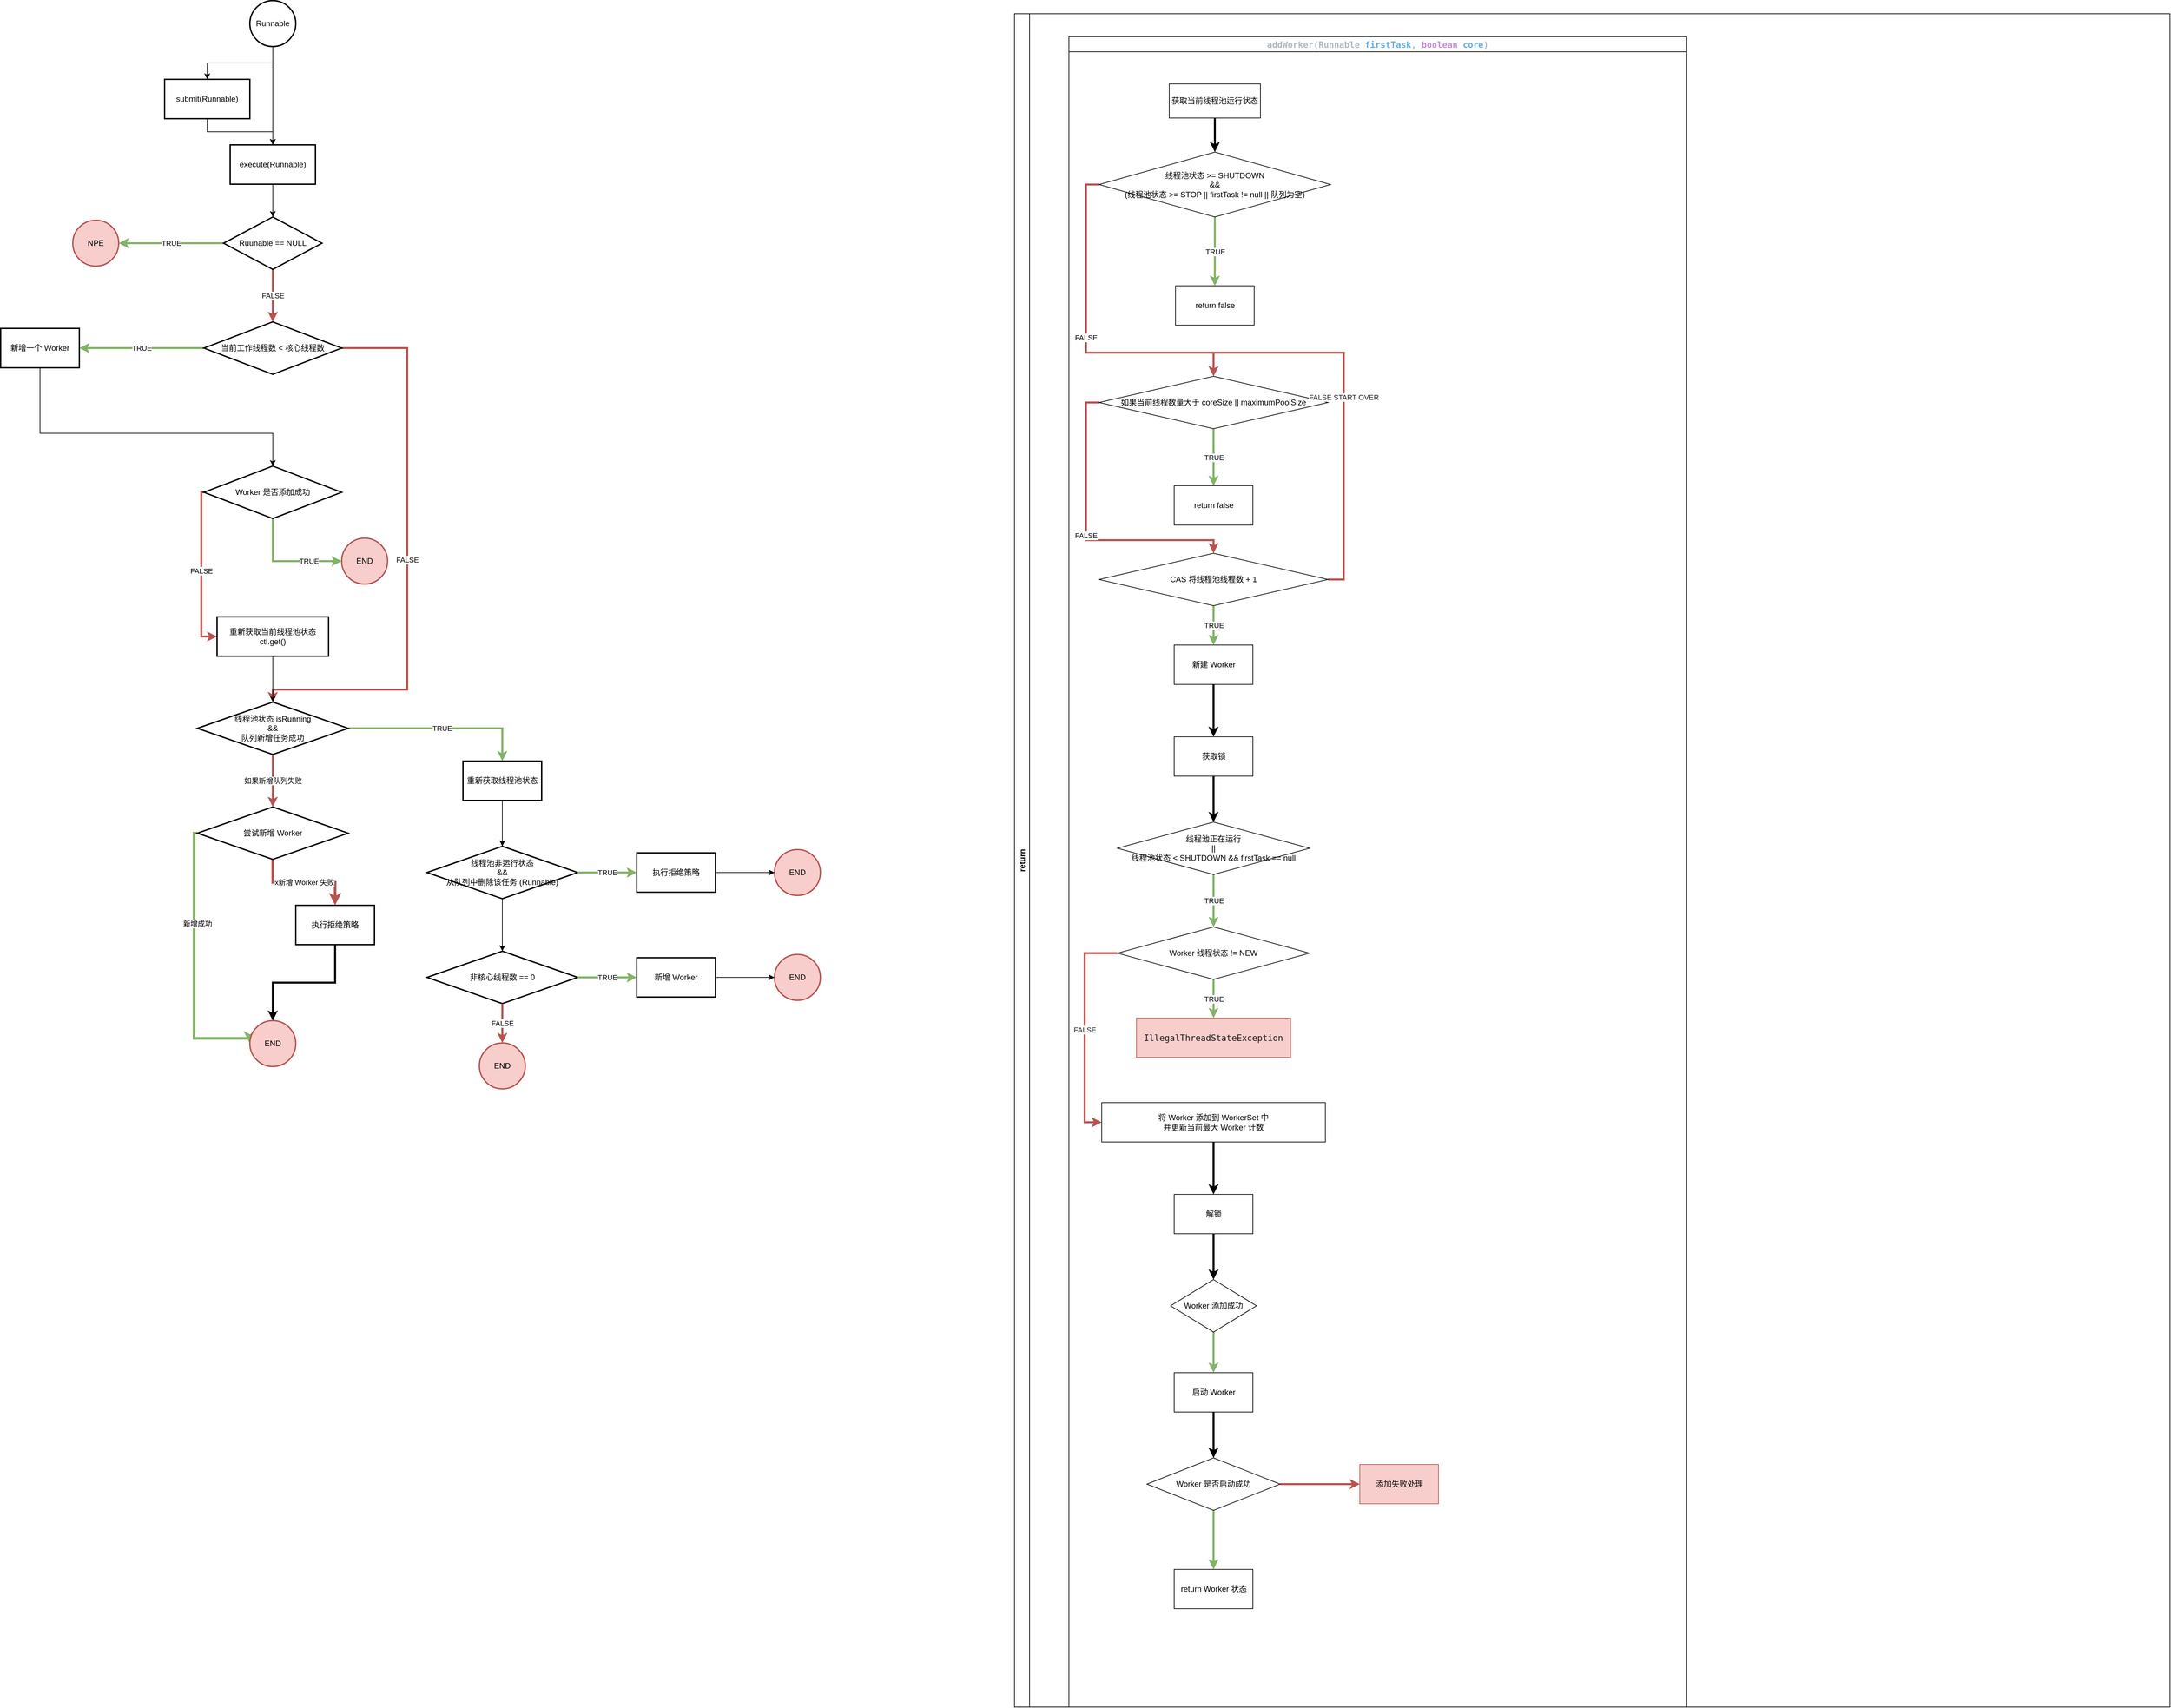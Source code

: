 <mxfile version="20.8.13" type="github">
  <diagram id="C5RBs43oDa-KdzZeNtuy" name="Page-1">
    <mxGraphModel dx="2420" dy="857" grid="0" gridSize="10" guides="1" tooltips="1" connect="1" arrows="1" fold="1" page="1" pageScale="1" pageWidth="827" pageHeight="1169" math="0" shadow="0">
      <root>
        <mxCell id="WIyWlLk6GJQsqaUBKTNV-0" />
        <mxCell id="WIyWlLk6GJQsqaUBKTNV-1" parent="WIyWlLk6GJQsqaUBKTNV-0" />
        <mxCell id="JscV2f2QoPjZ4ivwFRaJ-3" value="" style="edgeStyle=orthogonalEdgeStyle;rounded=0;orthogonalLoop=1;jettySize=auto;html=1;" parent="WIyWlLk6GJQsqaUBKTNV-1" source="JscV2f2QoPjZ4ivwFRaJ-1" target="JscV2f2QoPjZ4ivwFRaJ-2" edge="1">
          <mxGeometry relative="1" as="geometry" />
        </mxCell>
        <mxCell id="JscV2f2QoPjZ4ivwFRaJ-5" style="edgeStyle=orthogonalEdgeStyle;rounded=0;orthogonalLoop=1;jettySize=auto;html=1;" parent="WIyWlLk6GJQsqaUBKTNV-1" source="JscV2f2QoPjZ4ivwFRaJ-1" target="JscV2f2QoPjZ4ivwFRaJ-4" edge="1">
          <mxGeometry relative="1" as="geometry" />
        </mxCell>
        <mxCell id="JscV2f2QoPjZ4ivwFRaJ-1" value="Runnable" style="strokeWidth=2;html=1;shape=mxgraph.flowchart.start_2;whiteSpace=wrap;rounded=0;" parent="WIyWlLk6GJQsqaUBKTNV-1" vertex="1">
          <mxGeometry x="150" y="10" width="70" height="70" as="geometry" />
        </mxCell>
        <mxCell id="JscV2f2QoPjZ4ivwFRaJ-7" value="" style="edgeStyle=orthogonalEdgeStyle;rounded=0;orthogonalLoop=1;jettySize=auto;html=1;" parent="WIyWlLk6GJQsqaUBKTNV-1" source="JscV2f2QoPjZ4ivwFRaJ-2" target="JscV2f2QoPjZ4ivwFRaJ-6" edge="1">
          <mxGeometry relative="1" as="geometry" />
        </mxCell>
        <mxCell id="JscV2f2QoPjZ4ivwFRaJ-2" value="execute(Runnable)" style="whiteSpace=wrap;html=1;strokeWidth=2;rounded=0;" parent="WIyWlLk6GJQsqaUBKTNV-1" vertex="1">
          <mxGeometry x="120" y="230" width="130" height="60" as="geometry" />
        </mxCell>
        <mxCell id="JscV2f2QoPjZ4ivwFRaJ-8" style="edgeStyle=orthogonalEdgeStyle;rounded=0;orthogonalLoop=1;jettySize=auto;html=1;entryX=0.5;entryY=0;entryDx=0;entryDy=0;" parent="WIyWlLk6GJQsqaUBKTNV-1" source="JscV2f2QoPjZ4ivwFRaJ-4" target="JscV2f2QoPjZ4ivwFRaJ-2" edge="1">
          <mxGeometry relative="1" as="geometry" />
        </mxCell>
        <mxCell id="JscV2f2QoPjZ4ivwFRaJ-4" value="submit(Runnable)" style="whiteSpace=wrap;html=1;strokeWidth=2;rounded=0;" parent="WIyWlLk6GJQsqaUBKTNV-1" vertex="1">
          <mxGeometry x="20" y="130" width="130" height="60" as="geometry" />
        </mxCell>
        <mxCell id="JscV2f2QoPjZ4ivwFRaJ-10" value="TRUE" style="edgeStyle=orthogonalEdgeStyle;rounded=0;orthogonalLoop=1;jettySize=auto;html=1;strokeWidth=3;fillColor=#d5e8d4;strokeColor=#82b366;" parent="WIyWlLk6GJQsqaUBKTNV-1" source="JscV2f2QoPjZ4ivwFRaJ-6" target="JscV2f2QoPjZ4ivwFRaJ-9" edge="1">
          <mxGeometry relative="1" as="geometry" />
        </mxCell>
        <mxCell id="JscV2f2QoPjZ4ivwFRaJ-14" value="FALSE" style="edgeStyle=orthogonalEdgeStyle;rounded=0;orthogonalLoop=1;jettySize=auto;html=1;fillColor=#f8cecc;strokeColor=#b85450;strokeWidth=3;" parent="WIyWlLk6GJQsqaUBKTNV-1" source="JscV2f2QoPjZ4ivwFRaJ-6" target="JscV2f2QoPjZ4ivwFRaJ-13" edge="1">
          <mxGeometry relative="1" as="geometry" />
        </mxCell>
        <mxCell id="JscV2f2QoPjZ4ivwFRaJ-6" value="Ruunable == NULL" style="rhombus;whiteSpace=wrap;html=1;strokeWidth=2;rounded=0;" parent="WIyWlLk6GJQsqaUBKTNV-1" vertex="1">
          <mxGeometry x="110" y="340" width="150" height="80" as="geometry" />
        </mxCell>
        <mxCell id="JscV2f2QoPjZ4ivwFRaJ-9" value="NPE" style="strokeWidth=2;html=1;shape=mxgraph.flowchart.start_2;whiteSpace=wrap;fillColor=#f8cecc;strokeColor=#b85450;rounded=0;" parent="WIyWlLk6GJQsqaUBKTNV-1" vertex="1">
          <mxGeometry x="-120" y="345" width="70" height="70" as="geometry" />
        </mxCell>
        <mxCell id="JscV2f2QoPjZ4ivwFRaJ-16" value="TRUE" style="edgeStyle=orthogonalEdgeStyle;rounded=0;orthogonalLoop=1;jettySize=auto;html=1;fillColor=#d5e8d4;strokeColor=#82b366;strokeWidth=3;" parent="WIyWlLk6GJQsqaUBKTNV-1" source="JscV2f2QoPjZ4ivwFRaJ-13" target="JscV2f2QoPjZ4ivwFRaJ-15" edge="1">
          <mxGeometry relative="1" as="geometry" />
        </mxCell>
        <mxCell id="JscV2f2QoPjZ4ivwFRaJ-28" value="FALSE" style="edgeStyle=orthogonalEdgeStyle;rounded=0;orthogonalLoop=1;jettySize=auto;html=1;fillColor=#f8cecc;strokeColor=#b85450;strokeWidth=3;" parent="WIyWlLk6GJQsqaUBKTNV-1" source="JscV2f2QoPjZ4ivwFRaJ-13" target="JscV2f2QoPjZ4ivwFRaJ-26" edge="1">
          <mxGeometry relative="1" as="geometry">
            <Array as="points">
              <mxPoint x="390" y="540" />
              <mxPoint x="390" y="1061" />
              <mxPoint x="185" y="1061" />
            </Array>
          </mxGeometry>
        </mxCell>
        <mxCell id="JscV2f2QoPjZ4ivwFRaJ-13" value="当前工作线程数 &amp;lt; 核心线程数" style="rhombus;whiteSpace=wrap;html=1;strokeWidth=2;rounded=0;" parent="WIyWlLk6GJQsqaUBKTNV-1" vertex="1">
          <mxGeometry x="80" y="500" width="210" height="80" as="geometry" />
        </mxCell>
        <mxCell id="JscV2f2QoPjZ4ivwFRaJ-18" value="" style="edgeStyle=orthogonalEdgeStyle;rounded=0;orthogonalLoop=1;jettySize=auto;html=1;" parent="WIyWlLk6GJQsqaUBKTNV-1" source="JscV2f2QoPjZ4ivwFRaJ-15" target="JscV2f2QoPjZ4ivwFRaJ-17" edge="1">
          <mxGeometry relative="1" as="geometry">
            <Array as="points">
              <mxPoint x="-170" y="670" />
            </Array>
          </mxGeometry>
        </mxCell>
        <mxCell id="JscV2f2QoPjZ4ivwFRaJ-15" value="新增一个 Worker" style="whiteSpace=wrap;html=1;strokeWidth=2;rounded=0;" parent="WIyWlLk6GJQsqaUBKTNV-1" vertex="1">
          <mxGeometry x="-230" y="510" width="120" height="60" as="geometry" />
        </mxCell>
        <mxCell id="JscV2f2QoPjZ4ivwFRaJ-20" value="FALSE" style="edgeStyle=orthogonalEdgeStyle;rounded=0;orthogonalLoop=1;jettySize=auto;html=1;fillColor=#f8cecc;strokeColor=#b85450;strokeWidth=3;" parent="WIyWlLk6GJQsqaUBKTNV-1" source="JscV2f2QoPjZ4ivwFRaJ-17" target="JscV2f2QoPjZ4ivwFRaJ-19" edge="1">
          <mxGeometry relative="1" as="geometry">
            <Array as="points">
              <mxPoint x="76" y="760" />
              <mxPoint x="76" y="980" />
            </Array>
          </mxGeometry>
        </mxCell>
        <mxCell id="JscV2f2QoPjZ4ivwFRaJ-22" value="TRUE" style="edgeStyle=orthogonalEdgeStyle;rounded=0;orthogonalLoop=1;jettySize=auto;html=1;entryX=0;entryY=0.5;entryDx=0;entryDy=0;entryPerimeter=0;fillColor=#d5e8d4;strokeColor=#82b366;strokeWidth=3;" parent="WIyWlLk6GJQsqaUBKTNV-1" source="JscV2f2QoPjZ4ivwFRaJ-17" target="JscV2f2QoPjZ4ivwFRaJ-23" edge="1">
          <mxGeometry x="0.412" relative="1" as="geometry">
            <mxPoint x="270" y="860" as="targetPoint" />
            <mxPoint as="offset" />
          </mxGeometry>
        </mxCell>
        <mxCell id="JscV2f2QoPjZ4ivwFRaJ-17" value="Worker 是否添加成功" style="rhombus;whiteSpace=wrap;html=1;strokeWidth=2;rounded=0;" parent="WIyWlLk6GJQsqaUBKTNV-1" vertex="1">
          <mxGeometry x="80" y="720" width="210" height="80" as="geometry" />
        </mxCell>
        <mxCell id="JscV2f2QoPjZ4ivwFRaJ-27" value="" style="edgeStyle=orthogonalEdgeStyle;rounded=0;orthogonalLoop=1;jettySize=auto;html=1;" parent="WIyWlLk6GJQsqaUBKTNV-1" source="JscV2f2QoPjZ4ivwFRaJ-19" target="JscV2f2QoPjZ4ivwFRaJ-26" edge="1">
          <mxGeometry relative="1" as="geometry" />
        </mxCell>
        <mxCell id="JscV2f2QoPjZ4ivwFRaJ-19" value="重新获取当前线程池状态&lt;br&gt;ctl.get()" style="whiteSpace=wrap;html=1;strokeWidth=2;rounded=0;" parent="WIyWlLk6GJQsqaUBKTNV-1" vertex="1">
          <mxGeometry x="100" y="950" width="170" height="60" as="geometry" />
        </mxCell>
        <mxCell id="JscV2f2QoPjZ4ivwFRaJ-23" value="END" style="strokeWidth=2;html=1;shape=mxgraph.flowchart.start_2;whiteSpace=wrap;fillColor=#f8cecc;strokeColor=#b85450;rounded=0;" parent="WIyWlLk6GJQsqaUBKTNV-1" vertex="1">
          <mxGeometry x="290" y="830" width="70" height="70" as="geometry" />
        </mxCell>
        <mxCell id="JscV2f2QoPjZ4ivwFRaJ-30" value="TRUE" style="edgeStyle=orthogonalEdgeStyle;rounded=0;orthogonalLoop=1;jettySize=auto;html=1;fillColor=#d5e8d4;strokeColor=#82b366;strokeWidth=3;" parent="WIyWlLk6GJQsqaUBKTNV-1" source="JscV2f2QoPjZ4ivwFRaJ-26" target="JscV2f2QoPjZ4ivwFRaJ-29" edge="1">
          <mxGeometry relative="1" as="geometry" />
        </mxCell>
        <mxCell id="JscV2f2QoPjZ4ivwFRaJ-50" value="如果新增队列失败" style="edgeStyle=orthogonalEdgeStyle;rounded=0;orthogonalLoop=1;jettySize=auto;html=1;fillColor=#f8cecc;strokeColor=#b85450;strokeWidth=3;" parent="WIyWlLk6GJQsqaUBKTNV-1" source="JscV2f2QoPjZ4ivwFRaJ-26" target="JscV2f2QoPjZ4ivwFRaJ-49" edge="1">
          <mxGeometry relative="1" as="geometry" />
        </mxCell>
        <mxCell id="JscV2f2QoPjZ4ivwFRaJ-26" value="线程池状态 isRunning&lt;br&gt;&amp;amp;&amp;amp;&lt;br&gt;队列新增任务成功" style="rhombus;whiteSpace=wrap;html=1;strokeWidth=2;rounded=0;" parent="WIyWlLk6GJQsqaUBKTNV-1" vertex="1">
          <mxGeometry x="70" y="1080" width="230" height="80" as="geometry" />
        </mxCell>
        <mxCell id="JscV2f2QoPjZ4ivwFRaJ-48" value="" style="group;rounded=0;" parent="WIyWlLk6GJQsqaUBKTNV-1" vertex="1" connectable="0">
          <mxGeometry x="420" y="1170" width="600" height="500" as="geometry" />
        </mxCell>
        <mxCell id="JscV2f2QoPjZ4ivwFRaJ-29" value="重新获取线程池状态" style="whiteSpace=wrap;html=1;strokeWidth=2;rounded=0;" parent="JscV2f2QoPjZ4ivwFRaJ-48" vertex="1">
          <mxGeometry x="55" width="120" height="60" as="geometry" />
        </mxCell>
        <mxCell id="JscV2f2QoPjZ4ivwFRaJ-31" value="线程池非运行状态&lt;br&gt;&amp;amp;&amp;amp;&lt;br&gt;从队列中删除该任务 (Runnable)" style="rhombus;whiteSpace=wrap;html=1;strokeWidth=2;rounded=0;" parent="JscV2f2QoPjZ4ivwFRaJ-48" vertex="1">
          <mxGeometry y="130" width="230" height="80" as="geometry" />
        </mxCell>
        <mxCell id="JscV2f2QoPjZ4ivwFRaJ-32" value="" style="edgeStyle=orthogonalEdgeStyle;rounded=0;orthogonalLoop=1;jettySize=auto;html=1;" parent="JscV2f2QoPjZ4ivwFRaJ-48" source="JscV2f2QoPjZ4ivwFRaJ-29" target="JscV2f2QoPjZ4ivwFRaJ-31" edge="1">
          <mxGeometry relative="1" as="geometry" />
        </mxCell>
        <mxCell id="JscV2f2QoPjZ4ivwFRaJ-35" value="执行拒绝策略" style="whiteSpace=wrap;html=1;strokeWidth=2;rounded=0;" parent="JscV2f2QoPjZ4ivwFRaJ-48" vertex="1">
          <mxGeometry x="320" y="140" width="120" height="60" as="geometry" />
        </mxCell>
        <mxCell id="JscV2f2QoPjZ4ivwFRaJ-36" value="TRUE" style="edgeStyle=orthogonalEdgeStyle;rounded=0;orthogonalLoop=1;jettySize=auto;html=1;fillColor=#d5e8d4;strokeColor=#82b366;strokeWidth=3;" parent="JscV2f2QoPjZ4ivwFRaJ-48" source="JscV2f2QoPjZ4ivwFRaJ-31" target="JscV2f2QoPjZ4ivwFRaJ-35" edge="1">
          <mxGeometry relative="1" as="geometry" />
        </mxCell>
        <mxCell id="JscV2f2QoPjZ4ivwFRaJ-37" value="END" style="strokeWidth=2;html=1;shape=mxgraph.flowchart.start_2;whiteSpace=wrap;fillColor=#f8cecc;strokeColor=#b85450;rounded=0;" parent="JscV2f2QoPjZ4ivwFRaJ-48" vertex="1">
          <mxGeometry x="530" y="135" width="70" height="70" as="geometry" />
        </mxCell>
        <mxCell id="JscV2f2QoPjZ4ivwFRaJ-38" style="edgeStyle=orthogonalEdgeStyle;rounded=0;orthogonalLoop=1;jettySize=auto;html=1;" parent="JscV2f2QoPjZ4ivwFRaJ-48" source="JscV2f2QoPjZ4ivwFRaJ-35" target="JscV2f2QoPjZ4ivwFRaJ-37" edge="1">
          <mxGeometry relative="1" as="geometry" />
        </mxCell>
        <mxCell id="JscV2f2QoPjZ4ivwFRaJ-39" value="非核心线程数 == 0" style="rhombus;whiteSpace=wrap;html=1;strokeWidth=2;rounded=0;" parent="JscV2f2QoPjZ4ivwFRaJ-48" vertex="1">
          <mxGeometry y="290" width="230" height="80" as="geometry" />
        </mxCell>
        <mxCell id="JscV2f2QoPjZ4ivwFRaJ-40" value="" style="edgeStyle=orthogonalEdgeStyle;rounded=0;orthogonalLoop=1;jettySize=auto;html=1;" parent="JscV2f2QoPjZ4ivwFRaJ-48" source="JscV2f2QoPjZ4ivwFRaJ-31" target="JscV2f2QoPjZ4ivwFRaJ-39" edge="1">
          <mxGeometry relative="1" as="geometry" />
        </mxCell>
        <mxCell id="JscV2f2QoPjZ4ivwFRaJ-41" value="新增 Worker" style="whiteSpace=wrap;html=1;strokeWidth=2;rounded=0;" parent="JscV2f2QoPjZ4ivwFRaJ-48" vertex="1">
          <mxGeometry x="320" y="300" width="120" height="60" as="geometry" />
        </mxCell>
        <mxCell id="JscV2f2QoPjZ4ivwFRaJ-42" value="TRUE" style="edgeStyle=orthogonalEdgeStyle;rounded=0;orthogonalLoop=1;jettySize=auto;html=1;fillColor=#d5e8d4;strokeColor=#82b366;strokeWidth=3;" parent="JscV2f2QoPjZ4ivwFRaJ-48" source="JscV2f2QoPjZ4ivwFRaJ-39" target="JscV2f2QoPjZ4ivwFRaJ-41" edge="1">
          <mxGeometry relative="1" as="geometry" />
        </mxCell>
        <mxCell id="JscV2f2QoPjZ4ivwFRaJ-43" value="END" style="strokeWidth=2;html=1;shape=mxgraph.flowchart.start_2;whiteSpace=wrap;fillColor=#f8cecc;strokeColor=#b85450;rounded=0;" parent="JscV2f2QoPjZ4ivwFRaJ-48" vertex="1">
          <mxGeometry x="530" y="295" width="70" height="70" as="geometry" />
        </mxCell>
        <mxCell id="JscV2f2QoPjZ4ivwFRaJ-44" style="edgeStyle=orthogonalEdgeStyle;rounded=0;orthogonalLoop=1;jettySize=auto;html=1;" parent="JscV2f2QoPjZ4ivwFRaJ-48" source="JscV2f2QoPjZ4ivwFRaJ-41" target="JscV2f2QoPjZ4ivwFRaJ-43" edge="1">
          <mxGeometry relative="1" as="geometry" />
        </mxCell>
        <mxCell id="JscV2f2QoPjZ4ivwFRaJ-46" value="END" style="strokeWidth=2;html=1;shape=mxgraph.flowchart.start_2;whiteSpace=wrap;fillColor=#f8cecc;strokeColor=#b85450;rounded=0;" parent="JscV2f2QoPjZ4ivwFRaJ-48" vertex="1">
          <mxGeometry x="80" y="430" width="70" height="70" as="geometry" />
        </mxCell>
        <mxCell id="JscV2f2QoPjZ4ivwFRaJ-47" value="FALSE" style="edgeStyle=orthogonalEdgeStyle;rounded=0;orthogonalLoop=1;jettySize=auto;html=1;entryX=0.5;entryY=0;entryDx=0;entryDy=0;entryPerimeter=0;fillColor=#f8cecc;strokeColor=#b85450;strokeWidth=3;" parent="JscV2f2QoPjZ4ivwFRaJ-48" source="JscV2f2QoPjZ4ivwFRaJ-39" target="JscV2f2QoPjZ4ivwFRaJ-46" edge="1">
          <mxGeometry relative="1" as="geometry" />
        </mxCell>
        <mxCell id="JscV2f2QoPjZ4ivwFRaJ-52" style="edgeStyle=orthogonalEdgeStyle;rounded=0;orthogonalLoop=1;jettySize=auto;html=1;entryX=0;entryY=0.5;entryDx=0;entryDy=0;entryPerimeter=0;fillColor=#d5e8d4;strokeColor=#82b366;strokeWidth=4;" parent="WIyWlLk6GJQsqaUBKTNV-1" source="JscV2f2QoPjZ4ivwFRaJ-49" target="JscV2f2QoPjZ4ivwFRaJ-51" edge="1">
          <mxGeometry relative="1" as="geometry">
            <Array as="points">
              <mxPoint x="65" y="1280" />
              <mxPoint x="65" y="1593" />
              <mxPoint x="150" y="1593" />
            </Array>
          </mxGeometry>
        </mxCell>
        <mxCell id="JscV2f2QoPjZ4ivwFRaJ-53" value="新增成功" style="edgeLabel;html=1;align=center;verticalAlign=middle;resizable=0;points=[];rounded=0;" parent="JscV2f2QoPjZ4ivwFRaJ-52" vertex="1" connectable="0">
          <mxGeometry x="-0.45" y="2" relative="1" as="geometry">
            <mxPoint x="3" y="30" as="offset" />
          </mxGeometry>
        </mxCell>
        <mxCell id="JscV2f2QoPjZ4ivwFRaJ-55" value="x新增 Worker 失败" style="edgeStyle=orthogonalEdgeStyle;rounded=0;orthogonalLoop=1;jettySize=auto;html=1;fillColor=#f8cecc;strokeColor=#b85450;strokeWidth=4;" parent="WIyWlLk6GJQsqaUBKTNV-1" source="JscV2f2QoPjZ4ivwFRaJ-49" target="JscV2f2QoPjZ4ivwFRaJ-54" edge="1">
          <mxGeometry relative="1" as="geometry" />
        </mxCell>
        <mxCell id="JscV2f2QoPjZ4ivwFRaJ-49" value="尝试新增 Worker" style="rhombus;whiteSpace=wrap;html=1;strokeWidth=2;rounded=0;" parent="WIyWlLk6GJQsqaUBKTNV-1" vertex="1">
          <mxGeometry x="70" y="1240" width="230" height="80" as="geometry" />
        </mxCell>
        <mxCell id="JscV2f2QoPjZ4ivwFRaJ-51" value="END" style="strokeWidth=2;html=1;shape=mxgraph.flowchart.start_2;whiteSpace=wrap;fillColor=#f8cecc;strokeColor=#b85450;rounded=0;" parent="WIyWlLk6GJQsqaUBKTNV-1" vertex="1">
          <mxGeometry x="150" y="1566" width="70" height="70" as="geometry" />
        </mxCell>
        <mxCell id="JscV2f2QoPjZ4ivwFRaJ-56" style="edgeStyle=orthogonalEdgeStyle;rounded=0;orthogonalLoop=1;jettySize=auto;html=1;strokeWidth=3;" parent="WIyWlLk6GJQsqaUBKTNV-1" source="JscV2f2QoPjZ4ivwFRaJ-54" target="JscV2f2QoPjZ4ivwFRaJ-51" edge="1">
          <mxGeometry relative="1" as="geometry" />
        </mxCell>
        <mxCell id="JscV2f2QoPjZ4ivwFRaJ-54" value="执行拒绝策略" style="whiteSpace=wrap;html=1;strokeWidth=2;rounded=0;" parent="WIyWlLk6GJQsqaUBKTNV-1" vertex="1">
          <mxGeometry x="220" y="1390" width="120" height="60" as="geometry" />
        </mxCell>
        <mxCell id="CX-WvHfnV0yKz3u9GfM3-0" value="return" style="swimlane;horizontal=0;whiteSpace=wrap;html=1;rounded=0;" vertex="1" parent="WIyWlLk6GJQsqaUBKTNV-1">
          <mxGeometry x="1316" y="30" width="1762" height="2583" as="geometry" />
        </mxCell>
        <mxCell id="CX-WvHfnV0yKz3u9GfM3-1" value="&lt;pre style=&quot;color: rgb(175, 185, 195); font-family: &amp;quot;JetBrains Mono&amp;quot;, monospace; font-size: 9.8pt;&quot;&gt;&lt;span style=&quot;background-color: rgb(255, 255, 255);&quot;&gt;addWorker(Runnable &lt;span style=&quot;color: rgb(97, 175, 225);&quot;&gt;firstTask&lt;/span&gt;, &lt;span style=&quot;color: rgb(200, 140, 220);&quot;&gt;boolean &lt;/span&gt;&lt;span style=&quot;color: rgb(97, 175, 225);&quot;&gt;core&lt;/span&gt;)&lt;/span&gt;&lt;/pre&gt;" style="swimlane;whiteSpace=wrap;html=1;rounded=0;startSize=23;" vertex="1" parent="CX-WvHfnV0yKz3u9GfM3-0">
          <mxGeometry x="83" y="35" width="942" height="2548" as="geometry" />
        </mxCell>
        <mxCell id="CX-WvHfnV0yKz3u9GfM3-4" value="" style="edgeStyle=orthogonalEdgeStyle;rounded=0;orthogonalLoop=1;jettySize=auto;html=1;strokeWidth=3;" edge="1" parent="CX-WvHfnV0yKz3u9GfM3-1" source="CX-WvHfnV0yKz3u9GfM3-2" target="CX-WvHfnV0yKz3u9GfM3-3">
          <mxGeometry relative="1" as="geometry" />
        </mxCell>
        <mxCell id="CX-WvHfnV0yKz3u9GfM3-2" value="获取当前线程池运行状态" style="rounded=0;whiteSpace=wrap;html=1;" vertex="1" parent="CX-WvHfnV0yKz3u9GfM3-1">
          <mxGeometry x="153" y="72" width="139" height="52" as="geometry" />
        </mxCell>
        <mxCell id="CX-WvHfnV0yKz3u9GfM3-7" value="TRUE" style="edgeStyle=orthogonalEdgeStyle;rounded=0;orthogonalLoop=1;jettySize=auto;html=1;strokeWidth=3;fillColor=#d5e8d4;strokeColor=#82b366;" edge="1" parent="CX-WvHfnV0yKz3u9GfM3-1" source="CX-WvHfnV0yKz3u9GfM3-3" target="CX-WvHfnV0yKz3u9GfM3-6">
          <mxGeometry relative="1" as="geometry" />
        </mxCell>
        <mxCell id="CX-WvHfnV0yKz3u9GfM3-28" value="FALSE" style="edgeStyle=orthogonalEdgeStyle;rounded=0;orthogonalLoop=1;jettySize=auto;html=1;entryX=0.5;entryY=0;entryDx=0;entryDy=0;strokeWidth=3;fillColor=#f8cecc;strokeColor=#b85450;" edge="1" parent="CX-WvHfnV0yKz3u9GfM3-1" source="CX-WvHfnV0yKz3u9GfM3-3" target="CX-WvHfnV0yKz3u9GfM3-13">
          <mxGeometry relative="1" as="geometry">
            <Array as="points">
              <mxPoint x="26" y="226" />
              <mxPoint x="26" y="482" />
              <mxPoint x="221" y="482" />
            </Array>
          </mxGeometry>
        </mxCell>
        <mxCell id="CX-WvHfnV0yKz3u9GfM3-3" value="线程池状态 &amp;gt;= SHUTDOWN&lt;br&gt;&amp;amp;&amp;amp;&lt;br&gt;(线程池状态 &amp;gt;= STOP || firstTask != null || 队列为空)" style="rhombus;whiteSpace=wrap;html=1;rounded=0;" vertex="1" parent="CX-WvHfnV0yKz3u9GfM3-1">
          <mxGeometry x="46" y="176" width="353" height="99" as="geometry" />
        </mxCell>
        <mxCell id="CX-WvHfnV0yKz3u9GfM3-6" value="return false" style="whiteSpace=wrap;html=1;rounded=0;" vertex="1" parent="CX-WvHfnV0yKz3u9GfM3-1">
          <mxGeometry x="162.5" y="380" width="120" height="60" as="geometry" />
        </mxCell>
        <mxCell id="CX-WvHfnV0yKz3u9GfM3-30" value="TRUE" style="edgeStyle=orthogonalEdgeStyle;orthogonalLoop=1;jettySize=auto;html=1;strokeWidth=3;fillColor=#d5e8d4;strokeColor=#82b366;" edge="1" parent="CX-WvHfnV0yKz3u9GfM3-1" source="CX-WvHfnV0yKz3u9GfM3-13" target="CX-WvHfnV0yKz3u9GfM3-19">
          <mxGeometry relative="1" as="geometry" />
        </mxCell>
        <mxCell id="CX-WvHfnV0yKz3u9GfM3-31" value="FALSE" style="edgeStyle=orthogonalEdgeStyle;orthogonalLoop=1;jettySize=auto;html=1;entryX=0.5;entryY=0;entryDx=0;entryDy=0;strokeWidth=3;rounded=0;fillColor=#f8cecc;strokeColor=#b85450;" edge="1" parent="CX-WvHfnV0yKz3u9GfM3-1" source="CX-WvHfnV0yKz3u9GfM3-13" target="CX-WvHfnV0yKz3u9GfM3-23">
          <mxGeometry relative="1" as="geometry">
            <Array as="points">
              <mxPoint x="26" y="558" />
              <mxPoint x="26" y="768" />
              <mxPoint x="221" y="768" />
            </Array>
          </mxGeometry>
        </mxCell>
        <mxCell id="CX-WvHfnV0yKz3u9GfM3-13" value="如果当前线程数量大于 coreSize || maximumPoolSize" style="rhombus;whiteSpace=wrap;html=1;rounded=0;" vertex="1" parent="CX-WvHfnV0yKz3u9GfM3-1">
          <mxGeometry x="46" y="518" width="349" height="80" as="geometry" />
        </mxCell>
        <mxCell id="CX-WvHfnV0yKz3u9GfM3-19" value="return false" style="whiteSpace=wrap;html=1;rounded=0;" vertex="1" parent="CX-WvHfnV0yKz3u9GfM3-1">
          <mxGeometry x="160.5" y="685" width="120" height="60" as="geometry" />
        </mxCell>
        <mxCell id="CX-WvHfnV0yKz3u9GfM3-26" value="TRUE" style="edgeStyle=orthogonalEdgeStyle;rounded=0;orthogonalLoop=1;jettySize=auto;html=1;strokeWidth=3;fillColor=#d5e8d4;strokeColor=#82b366;" edge="1" parent="CX-WvHfnV0yKz3u9GfM3-1" source="CX-WvHfnV0yKz3u9GfM3-23" target="CX-WvHfnV0yKz3u9GfM3-25">
          <mxGeometry relative="1" as="geometry" />
        </mxCell>
        <mxCell id="CX-WvHfnV0yKz3u9GfM3-59" value="FALSE START OVER" style="edgeStyle=orthogonalEdgeStyle;rounded=0;orthogonalLoop=1;jettySize=auto;html=1;strokeWidth=3;fontColor=#1E1F22;fillColor=#f8cecc;strokeColor=#b85450;entryX=0.5;entryY=0;entryDx=0;entryDy=0;exitX=1;exitY=0.5;exitDx=0;exitDy=0;" edge="1" parent="CX-WvHfnV0yKz3u9GfM3-1" source="CX-WvHfnV0yKz3u9GfM3-23" target="CX-WvHfnV0yKz3u9GfM3-13">
          <mxGeometry relative="1" as="geometry">
            <Array as="points">
              <mxPoint x="419" y="828" />
              <mxPoint x="419" y="482" />
              <mxPoint x="221" y="482" />
            </Array>
          </mxGeometry>
        </mxCell>
        <mxCell id="CX-WvHfnV0yKz3u9GfM3-23" value="CAS 将线程池线程数 + 1" style="rhombus;whiteSpace=wrap;html=1;rounded=0;" vertex="1" parent="CX-WvHfnV0yKz3u9GfM3-1">
          <mxGeometry x="46" y="788" width="349" height="80" as="geometry" />
        </mxCell>
        <mxCell id="CX-WvHfnV0yKz3u9GfM3-34" value="" style="edgeStyle=orthogonalEdgeStyle;rounded=0;orthogonalLoop=1;jettySize=auto;html=1;strokeWidth=3;" edge="1" parent="CX-WvHfnV0yKz3u9GfM3-1" source="CX-WvHfnV0yKz3u9GfM3-25" target="CX-WvHfnV0yKz3u9GfM3-33">
          <mxGeometry relative="1" as="geometry" />
        </mxCell>
        <mxCell id="CX-WvHfnV0yKz3u9GfM3-25" value="新建 Worker" style="whiteSpace=wrap;html=1;rounded=0;" vertex="1" parent="CX-WvHfnV0yKz3u9GfM3-1">
          <mxGeometry x="160.5" y="928" width="120" height="60" as="geometry" />
        </mxCell>
        <mxCell id="CX-WvHfnV0yKz3u9GfM3-36" value="" style="edgeStyle=orthogonalEdgeStyle;rounded=0;orthogonalLoop=1;jettySize=auto;html=1;strokeWidth=3;" edge="1" parent="CX-WvHfnV0yKz3u9GfM3-1" source="CX-WvHfnV0yKz3u9GfM3-33" target="CX-WvHfnV0yKz3u9GfM3-35">
          <mxGeometry relative="1" as="geometry" />
        </mxCell>
        <mxCell id="CX-WvHfnV0yKz3u9GfM3-33" value="获取锁" style="whiteSpace=wrap;html=1;rounded=0;" vertex="1" parent="CX-WvHfnV0yKz3u9GfM3-1">
          <mxGeometry x="160.5" y="1068" width="120" height="60" as="geometry" />
        </mxCell>
        <mxCell id="CX-WvHfnV0yKz3u9GfM3-40" value="TRUE" style="edgeStyle=orthogonalEdgeStyle;rounded=0;orthogonalLoop=1;jettySize=auto;html=1;strokeWidth=3;fillColor=#d5e8d4;strokeColor=#82b366;" edge="1" parent="CX-WvHfnV0yKz3u9GfM3-1" source="CX-WvHfnV0yKz3u9GfM3-35" target="CX-WvHfnV0yKz3u9GfM3-39">
          <mxGeometry relative="1" as="geometry" />
        </mxCell>
        <mxCell id="CX-WvHfnV0yKz3u9GfM3-35" value="线程池正在运行&lt;br&gt;||&lt;br&gt;线程池状态 &amp;lt; SHUTDOWN &amp;amp;&amp;amp; firstTask == null" style="rhombus;whiteSpace=wrap;html=1;rounded=0;" vertex="1" parent="CX-WvHfnV0yKz3u9GfM3-1">
          <mxGeometry x="74" y="1198" width="293" height="80" as="geometry" />
        </mxCell>
        <mxCell id="CX-WvHfnV0yKz3u9GfM3-42" value="TRUE" style="edgeStyle=orthogonalEdgeStyle;rounded=0;orthogonalLoop=1;jettySize=auto;html=1;strokeWidth=3;fillColor=#d5e8d4;strokeColor=#82b366;" edge="1" parent="CX-WvHfnV0yKz3u9GfM3-1" source="CX-WvHfnV0yKz3u9GfM3-39" target="CX-WvHfnV0yKz3u9GfM3-41">
          <mxGeometry relative="1" as="geometry" />
        </mxCell>
        <mxCell id="CX-WvHfnV0yKz3u9GfM3-44" value="FALSE" style="edgeStyle=orthogonalEdgeStyle;rounded=0;orthogonalLoop=1;jettySize=auto;html=1;strokeWidth=3;fontColor=#1E1F22;fillColor=#f8cecc;strokeColor=#b85450;entryX=0;entryY=0.5;entryDx=0;entryDy=0;" edge="1" parent="CX-WvHfnV0yKz3u9GfM3-1" source="CX-WvHfnV0yKz3u9GfM3-39" target="CX-WvHfnV0yKz3u9GfM3-43">
          <mxGeometry relative="1" as="geometry">
            <Array as="points">
              <mxPoint x="24" y="1398" />
              <mxPoint x="24" y="1656" />
            </Array>
          </mxGeometry>
        </mxCell>
        <mxCell id="CX-WvHfnV0yKz3u9GfM3-39" value="Worker 线程状态 != NEW" style="rhombus;whiteSpace=wrap;html=1;rounded=0;" vertex="1" parent="CX-WvHfnV0yKz3u9GfM3-1">
          <mxGeometry x="74" y="1358" width="293" height="80" as="geometry" />
        </mxCell>
        <mxCell id="CX-WvHfnV0yKz3u9GfM3-41" value="&lt;pre style=&quot;font-family: &amp;quot;JetBrains Mono&amp;quot;, monospace; font-size: 9.8pt;&quot;&gt;&lt;font style=&quot;&quot; color=&quot;#1e1f22&quot;&gt;IllegalThreadStateException&lt;/font&gt;&lt;/pre&gt;" style="whiteSpace=wrap;html=1;rounded=0;fillColor=#f8cecc;strokeColor=#b85450;" vertex="1" parent="CX-WvHfnV0yKz3u9GfM3-1">
          <mxGeometry x="103" y="1497" width="235" height="60" as="geometry" />
        </mxCell>
        <mxCell id="CX-WvHfnV0yKz3u9GfM3-46" value="" style="edgeStyle=orthogonalEdgeStyle;rounded=0;orthogonalLoop=1;jettySize=auto;html=1;strokeWidth=3;fontColor=#1E1F22;" edge="1" parent="CX-WvHfnV0yKz3u9GfM3-1" source="CX-WvHfnV0yKz3u9GfM3-43" target="CX-WvHfnV0yKz3u9GfM3-45">
          <mxGeometry relative="1" as="geometry" />
        </mxCell>
        <mxCell id="CX-WvHfnV0yKz3u9GfM3-43" value="将 Worker 添加到 WorkerSet 中&lt;br&gt;并更新当前最大 Worker 计数" style="whiteSpace=wrap;html=1;rounded=0;" vertex="1" parent="CX-WvHfnV0yKz3u9GfM3-1">
          <mxGeometry x="50" y="1626" width="341" height="60" as="geometry" />
        </mxCell>
        <mxCell id="CX-WvHfnV0yKz3u9GfM3-48" value="" style="edgeStyle=orthogonalEdgeStyle;rounded=0;orthogonalLoop=1;jettySize=auto;html=1;strokeWidth=3;fontColor=#1E1F22;" edge="1" parent="CX-WvHfnV0yKz3u9GfM3-1" source="CX-WvHfnV0yKz3u9GfM3-45" target="CX-WvHfnV0yKz3u9GfM3-47">
          <mxGeometry relative="1" as="geometry" />
        </mxCell>
        <mxCell id="CX-WvHfnV0yKz3u9GfM3-45" value="解锁" style="whiteSpace=wrap;html=1;rounded=0;" vertex="1" parent="CX-WvHfnV0yKz3u9GfM3-1">
          <mxGeometry x="160.5" y="1766" width="120" height="60" as="geometry" />
        </mxCell>
        <mxCell id="CX-WvHfnV0yKz3u9GfM3-50" value="" style="edgeStyle=orthogonalEdgeStyle;rounded=0;orthogonalLoop=1;jettySize=auto;html=1;strokeWidth=3;fontColor=#1E1F22;fillColor=#d5e8d4;strokeColor=#82b366;" edge="1" parent="CX-WvHfnV0yKz3u9GfM3-1" source="CX-WvHfnV0yKz3u9GfM3-47" target="CX-WvHfnV0yKz3u9GfM3-49">
          <mxGeometry relative="1" as="geometry" />
        </mxCell>
        <mxCell id="CX-WvHfnV0yKz3u9GfM3-47" value="Worker 添加成功" style="rhombus;whiteSpace=wrap;html=1;rounded=0;" vertex="1" parent="CX-WvHfnV0yKz3u9GfM3-1">
          <mxGeometry x="155" y="1896" width="131" height="80" as="geometry" />
        </mxCell>
        <mxCell id="CX-WvHfnV0yKz3u9GfM3-52" value="" style="edgeStyle=orthogonalEdgeStyle;rounded=0;orthogonalLoop=1;jettySize=auto;html=1;strokeWidth=3;fontColor=#1E1F22;" edge="1" parent="CX-WvHfnV0yKz3u9GfM3-1" source="CX-WvHfnV0yKz3u9GfM3-49" target="CX-WvHfnV0yKz3u9GfM3-51">
          <mxGeometry relative="1" as="geometry" />
        </mxCell>
        <mxCell id="CX-WvHfnV0yKz3u9GfM3-49" value="启动 Worker" style="whiteSpace=wrap;html=1;rounded=0;" vertex="1" parent="CX-WvHfnV0yKz3u9GfM3-1">
          <mxGeometry x="160.5" y="2038" width="120" height="60" as="geometry" />
        </mxCell>
        <mxCell id="CX-WvHfnV0yKz3u9GfM3-56" value="" style="edgeStyle=orthogonalEdgeStyle;rounded=0;orthogonalLoop=1;jettySize=auto;html=1;strokeWidth=3;fontColor=#1E1F22;fillColor=#d5e8d4;strokeColor=#82b366;" edge="1" parent="CX-WvHfnV0yKz3u9GfM3-1" source="CX-WvHfnV0yKz3u9GfM3-51" target="CX-WvHfnV0yKz3u9GfM3-55">
          <mxGeometry relative="1" as="geometry" />
        </mxCell>
        <mxCell id="CX-WvHfnV0yKz3u9GfM3-58" value="" style="edgeStyle=orthogonalEdgeStyle;rounded=0;orthogonalLoop=1;jettySize=auto;html=1;strokeWidth=3;fontColor=#1E1F22;fillColor=#f8cecc;strokeColor=#b85450;" edge="1" parent="CX-WvHfnV0yKz3u9GfM3-1" source="CX-WvHfnV0yKz3u9GfM3-51" target="CX-WvHfnV0yKz3u9GfM3-57">
          <mxGeometry relative="1" as="geometry" />
        </mxCell>
        <mxCell id="CX-WvHfnV0yKz3u9GfM3-51" value="Worker 是否启动成功" style="rhombus;whiteSpace=wrap;html=1;rounded=0;" vertex="1" parent="CX-WvHfnV0yKz3u9GfM3-1">
          <mxGeometry x="119" y="2168" width="203" height="80" as="geometry" />
        </mxCell>
        <mxCell id="CX-WvHfnV0yKz3u9GfM3-55" value="return Worker 状态" style="whiteSpace=wrap;html=1;rounded=0;" vertex="1" parent="CX-WvHfnV0yKz3u9GfM3-1">
          <mxGeometry x="160.5" y="2338" width="120" height="60" as="geometry" />
        </mxCell>
        <mxCell id="CX-WvHfnV0yKz3u9GfM3-57" value="添加失败处理" style="whiteSpace=wrap;html=1;rounded=0;fillColor=#f8cecc;strokeColor=#b85450;" vertex="1" parent="CX-WvHfnV0yKz3u9GfM3-1">
          <mxGeometry x="443.5" y="2178" width="120" height="60" as="geometry" />
        </mxCell>
      </root>
    </mxGraphModel>
  </diagram>
</mxfile>
